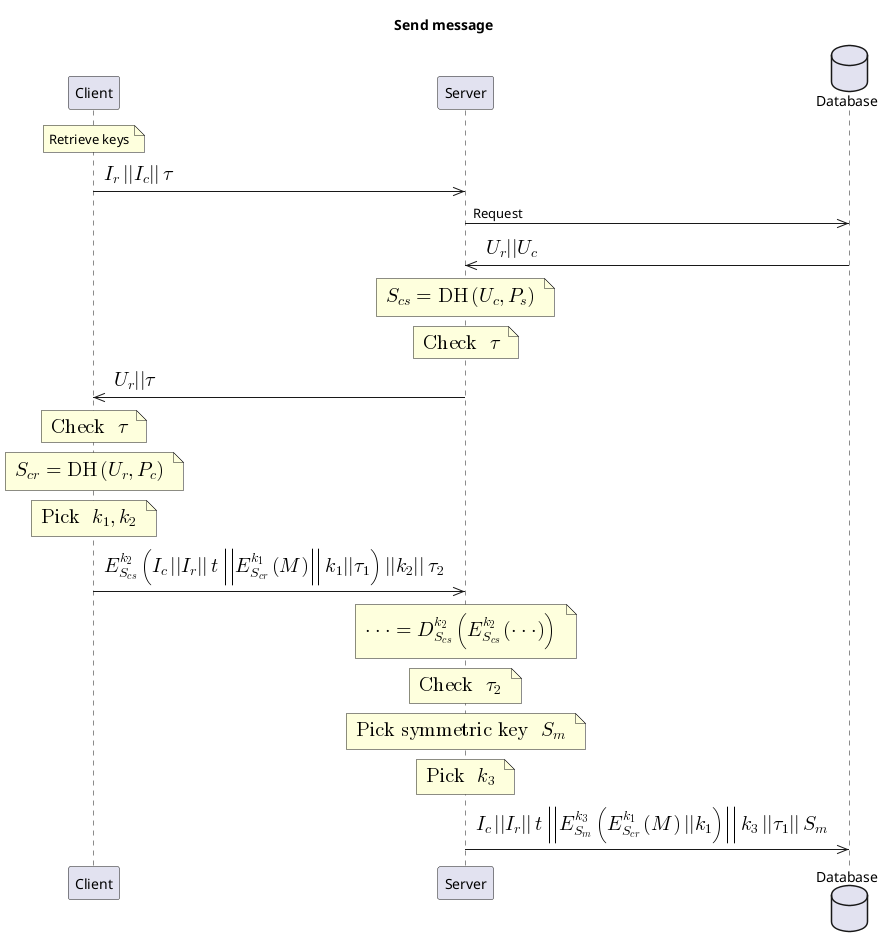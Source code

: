 @startuml
title Send message
participant Client
participant Server
database Database

note over Client
  Retrieve keys
end note

Client ->> Server: <math>I_r || I_c || \tau</math>

Server ->> Database: Request
Database ->> Server: <math>U_r || U_c</math>

note over Server
  <math>S_{cs} = "DH"(U_c, P_s)</math>
end note

note over Server
  <math>"Check " \tau</math>
end note

Server ->> Client: <math>U_r || \tau</math>

note over Client
  <math>"Check "\tau</math>
end note


note over Client
  <math>S_{cr} = "DH"(U_r, P_c)</math>
end note

note over Client
  <math>"Pick "k_1, k_2</math>
end note

Client ->> Server: <math>E_{S_{cs}}^{k_2}(I_c || I_r || t || E_{S_{cr}}^{k_1}(M) || \k_1 || \tau_1) || \k_2 || \tau_2</math>

note over Server
  <math>\cdots = D_{S_{cs}}^{k_2}(E_{S_{cs}}^{k_2}(\cdots))</math>
end note

note over Server
  <math>"Check " \tau_2</math>
end note


note over Server
  <math>"Pick symmetric key " S_m</math>
end note

note over Server
  <math>"Pick " k_3</math>
end note

Server ->> Database: <math>I_c || I_r || t || E_{S_m}^{k_3}(E_{S_{cr}}^{k_1}(M) || k_1 ) || k_3 ||  \tau_1 || S_m</math>
@enduml